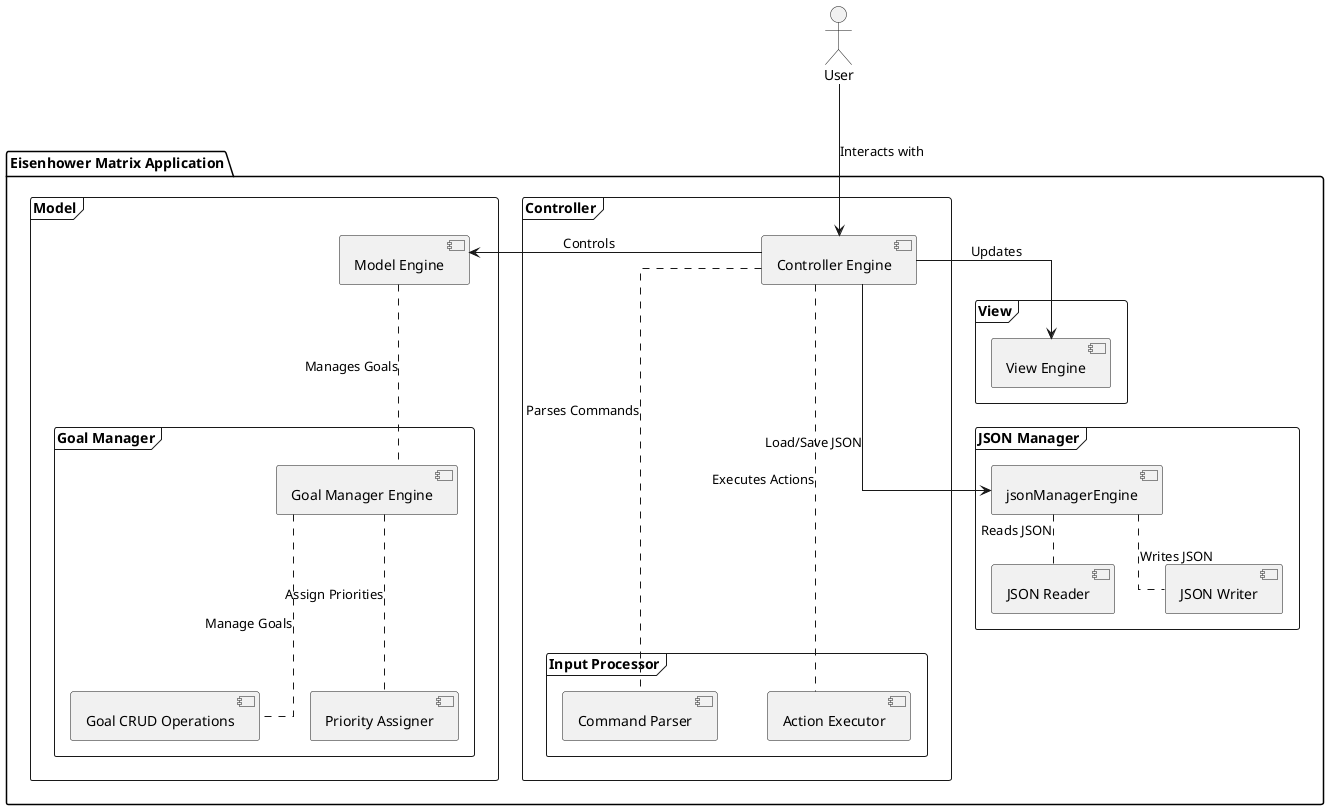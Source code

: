 @startuml HIGH_LEVEL_DESIGN

skinparam defaultTextAlignment center
skinparam nodesep 50
skinparam ranksep 50
skinparam linetype ortho

actor User

package "Eisenhower Matrix Application" {
    frame "Controller" as controller {
        ["Controller Engine"]
        frame "Input Processor" as inputProcessor {
            ["Command Parser"]
            ["Action Executor"]
        }
    }

    frame "JSON Manager" as jsonManager {
        ["jsonManagerEngine"]
        ["JSON Reader"]
        ["JSON Writer"]
    }

    frame "Model" as model {
        ["Model Engine"]
        frame "Goal Manager" as goalManager {
            ["Goal Manager Engine"]
            ["Goal CRUD Operations"]
            ["Priority Assigner"]
        }
    }

    frame "View" as view {
        ["View Engine"]
    }
}

User ---> ["Controller Engine"] : Interacts with
["Controller Engine"] -down-> ["View Engine"] : Updates
["Controller Engine"] -> ["Model Engine"] : Controls
["Controller Engine"] .. ["Command Parser"] : Parses Commands
["Controller Engine"] ..... ["Action Executor"] : Executes Actions
["Controller Engine"] ---> ["jsonManagerEngine"] : Load/Save JSON
["jsonManagerEngine"] .. ["JSON Reader"] : Reads JSON
["jsonManagerEngine"] .. ["JSON Writer"] : Writes JSON
["Goal Manager Engine"] ... ["Goal CRUD Operations"] : Manage Goals
["Goal Manager Engine"] ... ["Priority Assigner"] : Assign Priorities
["Model Engine"] ... ["Goal Manager Engine"] : Manages Goals

@enduml
